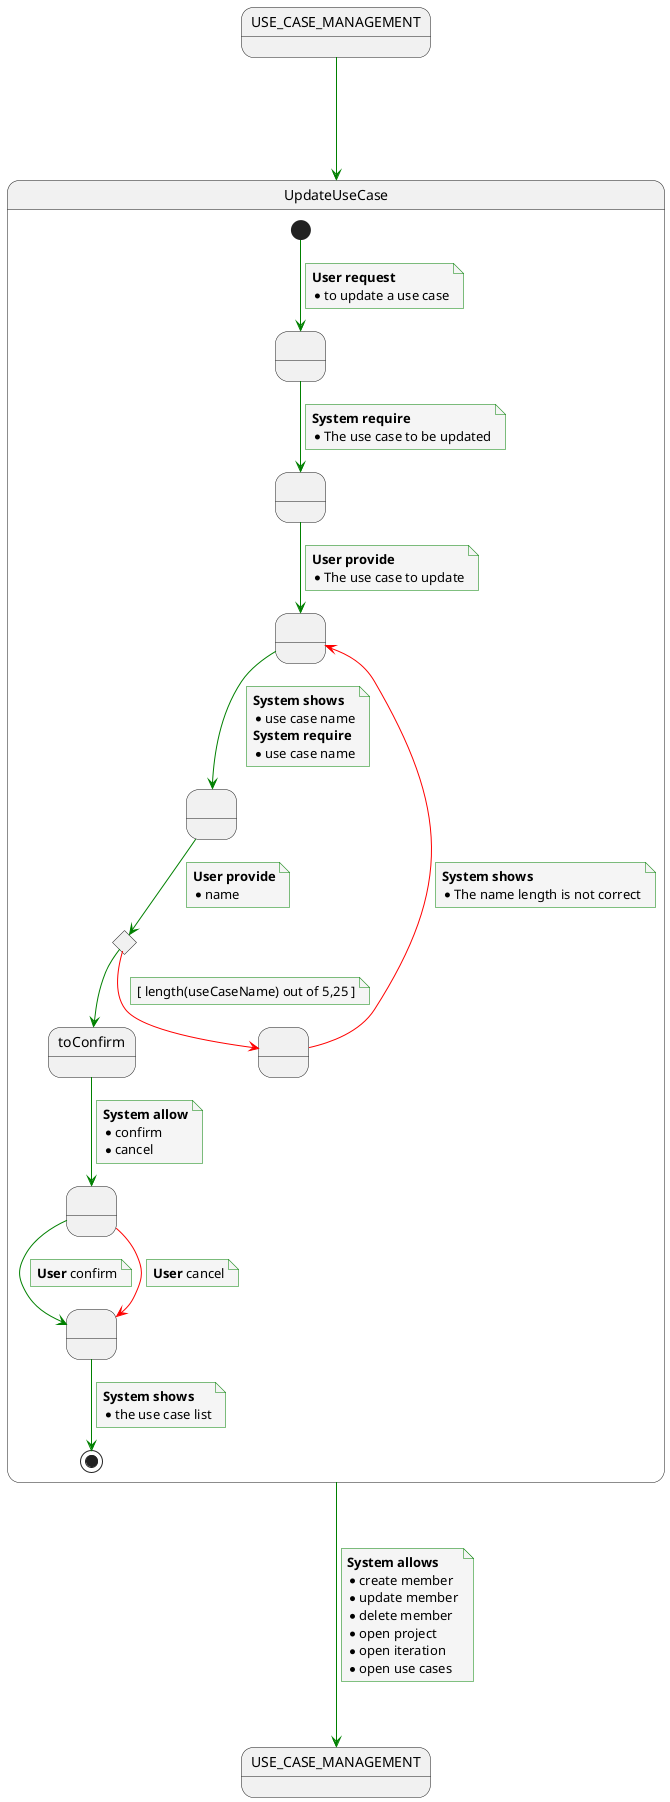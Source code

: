@startuml
    skinparam {
        NoteBackgroundColor #whiteSmoke
        ArrowColor #green
        NoteBorderColor #green
    }

'Initial/end states
state init as "USE_CASE_MANAGEMENT"
state end as "USE_CASE_MANAGEMENT"

init ---> UpdateUseCase
UpdateUseCase ---> end
note on link
<b>System allows</b>
* create member
* update member
* delete member
* open project
* open iteration
* open use cases
end note

'Use case specfication
state UpdateUseCase {
    state updateOrdered as " "
    state requiredUseCaseToUpdate as " "
    state selectedUseCase as " "
    state editUseCase as " "
    state editedUseCase  <<choice>>
    state requireToConfirm  as " "
    state savedUseCase as " "
    state errorValidation as " "

    'Main path
    [*] --> updateOrdered
    note on link
        <b>User request</b>
        * to update a use case
    end note
    updateOrdered --> requiredUseCaseToUpdate
    note on link
        <b>System require</b>
        * The use case to be updated
    end note
    requiredUseCaseToUpdate --> selectedUseCase
    note on link
        <b>User provide</b>
        * The use case to update
    end note
    selectedUseCase --> editUseCase
    note on link
        <b>System shows</b>
        * use case name
        <b>System require</b>
        * use case name
    end note
    editUseCase --> editedUseCase
    note on link
        <b>User provide</b>
        * name
    end note
    editedUseCase --> toConfirm
    toConfirm --> requireToConfirm
            note on link
            <b>System allow</b>
            * confirm
            * cancel
            end note
    requireToConfirm --> savedUseCase
        note on link
        <b>User</b> confirm
        end note
    savedUseCase --> [*]
           note on link
           <b>System shows</b>
           * the use case list
           end note

    'variation path
    editedUseCase -[#red]-> errorValidation
        note on link
        [ length(useCaseName) out of 5,25 ]
        end note

    errorValidation -[#red]-> selectedUseCase
            note on link
            <b>System shows</b>
            * The name length is not correct
            end note

    'variation path
    requireToConfirm -[#red]-> savedUseCase
    note on link
          <b>User</b> cancel
    end note
}

@enduml

